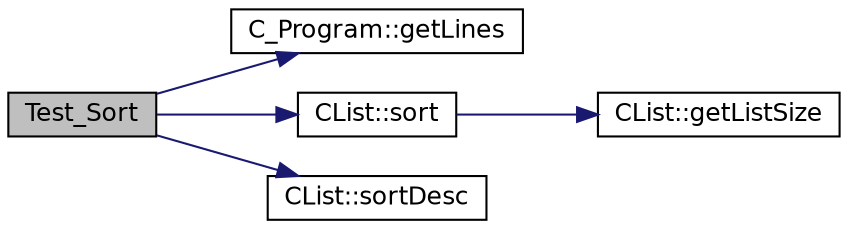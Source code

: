 digraph "Test_Sort"
{
 // LATEX_PDF_SIZE
  edge [fontname="Helvetica",fontsize="12",labelfontname="Helvetica",labelfontsize="12"];
  node [fontname="Helvetica",fontsize="12",shape=record];
  rankdir="LR";
  Node1 [label="Test_Sort",height=0.2,width=0.4,color="black", fillcolor="grey75", style="filled", fontcolor="black",tooltip=" "];
  Node1 -> Node2 [color="midnightblue",fontsize="12",style="solid",fontname="Helvetica"];
  Node2 [label="C_Program::getLines",height=0.2,width=0.4,color="black", fillcolor="white", style="filled",URL="$class_c___program.html#a4c4371f5d6a0da93321647a432caab9a",tooltip=" "];
  Node1 -> Node3 [color="midnightblue",fontsize="12",style="solid",fontname="Helvetica"];
  Node3 [label="CList::sort",height=0.2,width=0.4,color="black", fillcolor="white", style="filled",URL="$class_c_list.html#a7d1444ffcafc969a82d30e3855ca03b4",tooltip=" "];
  Node3 -> Node4 [color="midnightblue",fontsize="12",style="solid",fontname="Helvetica"];
  Node4 [label="CList::getListSize",height=0.2,width=0.4,color="black", fillcolor="white", style="filled",URL="$class_c_list.html#a8a5a711d30ef7a16260ef5d4041e95b5",tooltip=" "];
  Node1 -> Node5 [color="midnightblue",fontsize="12",style="solid",fontname="Helvetica"];
  Node5 [label="CList::sortDesc",height=0.2,width=0.4,color="black", fillcolor="white", style="filled",URL="$class_c_list.html#a70e04dfd790e1611c5024da6b1aaa325",tooltip=" "];
}

